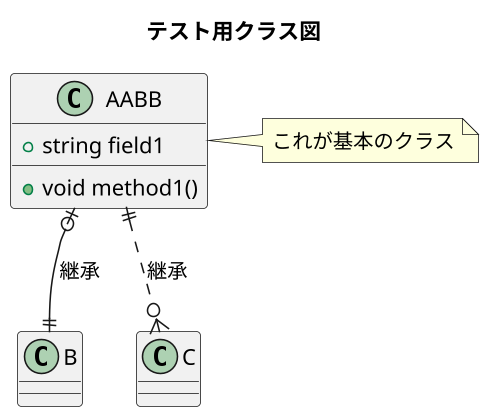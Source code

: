 @startuml test

title テスト用クラス図
skinparam dpi 150

' クラスAの定義
class AABB {
  +string field1
  +void method1()
}
note right of AABB {
  これが基本のクラス
}

' クラス間の関係
AABB |o--||B : 継承
AABB ||..o{ C : 継承

@enduml
